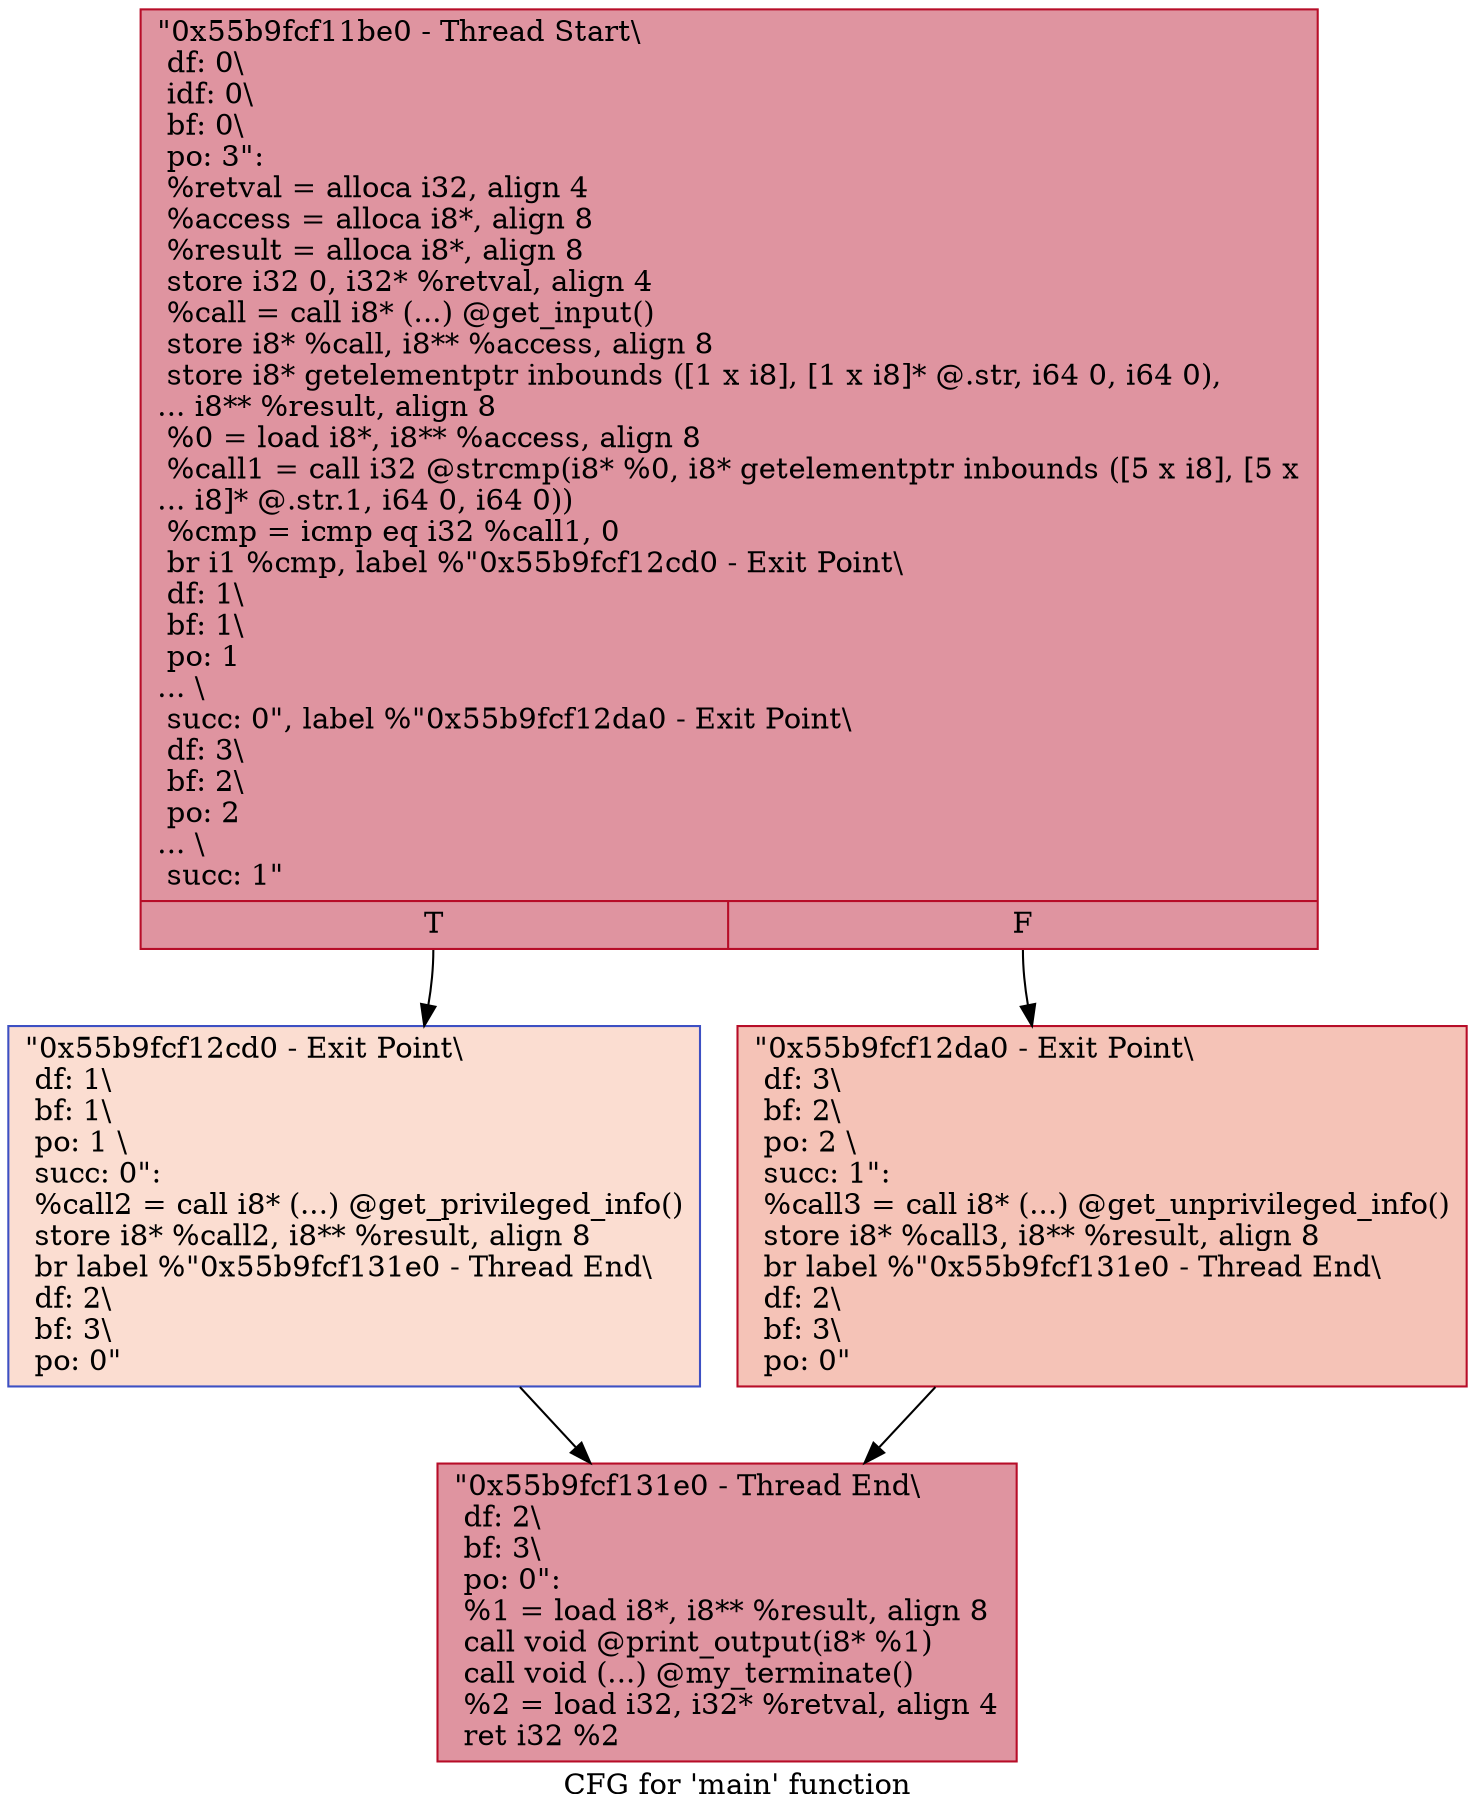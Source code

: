digraph "CFG for 'main' function" {
	label="CFG for 'main' function";

	Node0x55b9fcf11be0 [shape=record,color="#b70d28ff", style=filled, fillcolor="#b70d2870",label="{\"0x55b9fcf11be0 - Thread Start\\\l df: 0\\\l idf: 0\\\l bf: 0\\\l po: 3\":\l  %retval = alloca i32, align 4\l  %access = alloca i8*, align 8\l  %result = alloca i8*, align 8\l  store i32 0, i32* %retval, align 4\l  %call = call i8* (...) @get_input()\l  store i8* %call, i8** %access, align 8\l  store i8* getelementptr inbounds ([1 x i8], [1 x i8]* @.str, i64 0, i64 0),\l... i8** %result, align 8\l  %0 = load i8*, i8** %access, align 8\l  %call1 = call i32 @strcmp(i8* %0, i8* getelementptr inbounds ([5 x i8], [5 x\l... i8]* @.str.1, i64 0, i64 0))\l  %cmp = icmp eq i32 %call1, 0\l  br i1 %cmp, label %\"0x55b9fcf12cd0 - Exit Point\\\l df: 1\\\l bf: 1\\\l po: 1\l... \\\l succ: 0\", label %\"0x55b9fcf12da0 - Exit Point\\\l df: 3\\\l bf: 2\\\l po: 2\l... \\\l succ: 1\"\l|{<s0>T|<s1>F}}"];
	Node0x55b9fcf11be0:s0 -> Node0x55b9fcf12cd0;
	Node0x55b9fcf11be0:s1 -> Node0x55b9fcf12da0;
	Node0x55b9fcf12cd0 [shape=record,color="#3d50c3ff", style=filled, fillcolor="#f7b39670",label="{\"0x55b9fcf12cd0 - Exit Point\\\l df: 1\\\l bf: 1\\\l po: 1 \\\l succ: 0\": \l  %call2 = call i8* (...) @get_privileged_info()\l  store i8* %call2, i8** %result, align 8\l  br label %\"0x55b9fcf131e0 - Thread End\\\l df: 2\\\l bf: 3\\\l po: 0\"\l}"];
	Node0x55b9fcf12cd0 -> Node0x55b9fcf131e0;
	Node0x55b9fcf12da0 [shape=record,color="#b70d28ff", style=filled, fillcolor="#e8765c70",label="{\"0x55b9fcf12da0 - Exit Point\\\l df: 3\\\l bf: 2\\\l po: 2 \\\l succ: 1\": \l  %call3 = call i8* (...) @get_unprivileged_info()\l  store i8* %call3, i8** %result, align 8\l  br label %\"0x55b9fcf131e0 - Thread End\\\l df: 2\\\l bf: 3\\\l po: 0\"\l}"];
	Node0x55b9fcf12da0 -> Node0x55b9fcf131e0;
	Node0x55b9fcf131e0 [shape=record,color="#b70d28ff", style=filled, fillcolor="#b70d2870",label="{\"0x55b9fcf131e0 - Thread End\\\l df: 2\\\l bf: 3\\\l po: 0\": \l  %1 = load i8*, i8** %result, align 8\l  call void @print_output(i8* %1)\l  call void (...) @my_terminate()\l  %2 = load i32, i32* %retval, align 4\l  ret i32 %2\l}"];
}

